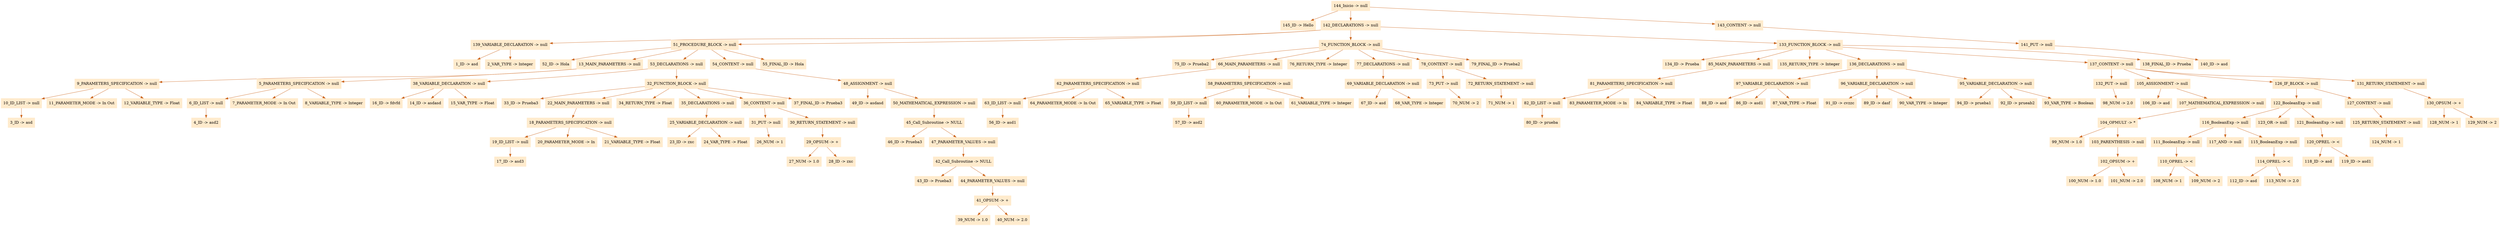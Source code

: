 digraph G {node[shape=box, style=filled, color=blanchedalmond]; edge[color=chocolate3];rankdir=UD 

"144_Inicio -> null"->"145_ID -> Hello"
"144_Inicio -> null"->"142_DECLARATIONS -> null"
"142_DECLARATIONS -> null"->"139_VARIABLE_DECLARATION -> null"
"139_VARIABLE_DECLARATION -> null"->"1_ID -> asd"
"139_VARIABLE_DECLARATION -> null"->"2_VAR_TYPE -> Integer"
"142_DECLARATIONS -> null"->"51_PROCEDURE_BLOCK -> null"
"51_PROCEDURE_BLOCK -> null"->"52_ID -> Hola"
"51_PROCEDURE_BLOCK -> null"->"13_MAIN_PARAMETERS -> null"
"13_MAIN_PARAMETERS -> null"->"9_PARAMETERS_SPECIFICATION -> null"
"9_PARAMETERS_SPECIFICATION -> null"->"10_ID_LIST -> null"
"10_ID_LIST -> null"->"3_ID -> asd"
"9_PARAMETERS_SPECIFICATION -> null"->"11_PARAMETER_MODE -> In Out"
"9_PARAMETERS_SPECIFICATION -> null"->"12_VARIABLE_TYPE -> Float"
"13_MAIN_PARAMETERS -> null"->"5_PARAMETERS_SPECIFICATION -> null"
"5_PARAMETERS_SPECIFICATION -> null"->"6_ID_LIST -> null"
"6_ID_LIST -> null"->"4_ID -> asd2"
"5_PARAMETERS_SPECIFICATION -> null"->"7_PARAMETER_MODE -> In Out"
"5_PARAMETERS_SPECIFICATION -> null"->"8_VARIABLE_TYPE -> Integer"
"51_PROCEDURE_BLOCK -> null"->"53_DECLARATIONS -> null"
"53_DECLARATIONS -> null"->"38_VARIABLE_DECLARATION -> null"
"38_VARIABLE_DECLARATION -> null"->"16_ID -> fdvfd"
"38_VARIABLE_DECLARATION -> null"->"14_ID -> asdasd"
"38_VARIABLE_DECLARATION -> null"->"15_VAR_TYPE -> Float"
"53_DECLARATIONS -> null"->"32_FUNCTION_BLOCK -> null"
"32_FUNCTION_BLOCK -> null"->"33_ID -> Prueba3"
"32_FUNCTION_BLOCK -> null"->"22_MAIN_PARAMETERS -> null"
"22_MAIN_PARAMETERS -> null"->"18_PARAMETERS_SPECIFICATION -> null"
"18_PARAMETERS_SPECIFICATION -> null"->"19_ID_LIST -> null"
"19_ID_LIST -> null"->"17_ID -> asd3"
"18_PARAMETERS_SPECIFICATION -> null"->"20_PARAMETER_MODE -> In"
"18_PARAMETERS_SPECIFICATION -> null"->"21_VARIABLE_TYPE -> Float"
"32_FUNCTION_BLOCK -> null"->"34_RETURN_TYPE -> Float"
"32_FUNCTION_BLOCK -> null"->"35_DECLARATIONS -> null"
"35_DECLARATIONS -> null"->"25_VARIABLE_DECLARATION -> null"
"25_VARIABLE_DECLARATION -> null"->"23_ID -> zxc"
"25_VARIABLE_DECLARATION -> null"->"24_VAR_TYPE -> Float"
"32_FUNCTION_BLOCK -> null"->"36_CONTENT -> null"
"36_CONTENT -> null"->"31_PUT -> null"
"31_PUT -> null"->"26_NUM -> 1"
"36_CONTENT -> null"->"30_RETURN_STATEMENT -> null"
"30_RETURN_STATEMENT -> null"->"29_OPSUM -> +"
"29_OPSUM -> +"->"27_NUM -> 1.0"
"29_OPSUM -> +"->"28_ID -> zxc"
"32_FUNCTION_BLOCK -> null"->"37_FINAL_ID -> Prueba3"
"51_PROCEDURE_BLOCK -> null"->"54_CONTENT -> null"
"54_CONTENT -> null"->"48_ASSIGNMENT -> null"
"48_ASSIGNMENT -> null"->"49_ID -> asdasd"
"48_ASSIGNMENT -> null"->"50_MATHEMATICAL_EXPRESSION -> null"
"50_MATHEMATICAL_EXPRESSION -> null"->"45_Call_Subroutine -> NULL"
"45_Call_Subroutine -> NULL"->"46_ID -> Prueba3"
"45_Call_Subroutine -> NULL"->"47_PARAMETER_VALUES -> null"
"47_PARAMETER_VALUES -> null"->"42_Call_Subroutine -> NULL"
"42_Call_Subroutine -> NULL"->"43_ID -> Prueba3"
"42_Call_Subroutine -> NULL"->"44_PARAMETER_VALUES -> null"
"44_PARAMETER_VALUES -> null"->"41_OPSUM -> +"
"41_OPSUM -> +"->"39_NUM -> 1.0"
"41_OPSUM -> +"->"40_NUM -> 2.0"
"51_PROCEDURE_BLOCK -> null"->"55_FINAL_ID -> Hola"
"142_DECLARATIONS -> null"->"74_FUNCTION_BLOCK -> null"
"74_FUNCTION_BLOCK -> null"->"75_ID -> Prueba2"
"74_FUNCTION_BLOCK -> null"->"66_MAIN_PARAMETERS -> null"
"66_MAIN_PARAMETERS -> null"->"62_PARAMETERS_SPECIFICATION -> null"
"62_PARAMETERS_SPECIFICATION -> null"->"63_ID_LIST -> null"
"63_ID_LIST -> null"->"56_ID -> asd1"
"62_PARAMETERS_SPECIFICATION -> null"->"64_PARAMETER_MODE -> In Out"
"62_PARAMETERS_SPECIFICATION -> null"->"65_VARIABLE_TYPE -> Float"
"66_MAIN_PARAMETERS -> null"->"58_PARAMETERS_SPECIFICATION -> null"
"58_PARAMETERS_SPECIFICATION -> null"->"59_ID_LIST -> null"
"59_ID_LIST -> null"->"57_ID -> asd2"
"58_PARAMETERS_SPECIFICATION -> null"->"60_PARAMETER_MODE -> In Out"
"58_PARAMETERS_SPECIFICATION -> null"->"61_VARIABLE_TYPE -> Integer"
"74_FUNCTION_BLOCK -> null"->"76_RETURN_TYPE -> Integer"
"74_FUNCTION_BLOCK -> null"->"77_DECLARATIONS -> null"
"77_DECLARATIONS -> null"->"69_VARIABLE_DECLARATION -> null"
"69_VARIABLE_DECLARATION -> null"->"67_ID -> asd"
"69_VARIABLE_DECLARATION -> null"->"68_VAR_TYPE -> Integer"
"74_FUNCTION_BLOCK -> null"->"78_CONTENT -> null"
"78_CONTENT -> null"->"73_PUT -> null"
"73_PUT -> null"->"70_NUM -> 2"
"78_CONTENT -> null"->"72_RETURN_STATEMENT -> null"
"72_RETURN_STATEMENT -> null"->"71_NUM -> 1"
"74_FUNCTION_BLOCK -> null"->"79_FINAL_ID -> Prueba2"
"142_DECLARATIONS -> null"->"133_FUNCTION_BLOCK -> null"
"133_FUNCTION_BLOCK -> null"->"134_ID -> Prueba"
"133_FUNCTION_BLOCK -> null"->"85_MAIN_PARAMETERS -> null"
"85_MAIN_PARAMETERS -> null"->"81_PARAMETERS_SPECIFICATION -> null"
"81_PARAMETERS_SPECIFICATION -> null"->"82_ID_LIST -> null"
"82_ID_LIST -> null"->"80_ID -> prueba"
"81_PARAMETERS_SPECIFICATION -> null"->"83_PARAMETER_MODE -> In"
"81_PARAMETERS_SPECIFICATION -> null"->"84_VARIABLE_TYPE -> Float"
"133_FUNCTION_BLOCK -> null"->"135_RETURN_TYPE -> Integer"
"133_FUNCTION_BLOCK -> null"->"136_DECLARATIONS -> null"
"136_DECLARATIONS -> null"->"97_VARIABLE_DECLARATION -> null"
"97_VARIABLE_DECLARATION -> null"->"88_ID -> asd"
"97_VARIABLE_DECLARATION -> null"->"86_ID -> asd1"
"97_VARIABLE_DECLARATION -> null"->"87_VAR_TYPE -> Float"
"136_DECLARATIONS -> null"->"96_VARIABLE_DECLARATION -> null"
"96_VARIABLE_DECLARATION -> null"->"91_ID -> cvzzc"
"96_VARIABLE_DECLARATION -> null"->"89_ID -> dasf"
"96_VARIABLE_DECLARATION -> null"->"90_VAR_TYPE -> Integer"
"136_DECLARATIONS -> null"->"95_VARIABLE_DECLARATION -> null"
"95_VARIABLE_DECLARATION -> null"->"94_ID -> prueba1"
"95_VARIABLE_DECLARATION -> null"->"92_ID -> prueab2"
"95_VARIABLE_DECLARATION -> null"->"93_VAR_TYPE -> Boolean"
"133_FUNCTION_BLOCK -> null"->"137_CONTENT -> null"
"137_CONTENT -> null"->"132_PUT -> null"
"132_PUT -> null"->"98_NUM -> 2.0"
"137_CONTENT -> null"->"105_ASSIGNMENT -> null"
"105_ASSIGNMENT -> null"->"106_ID -> asd"
"105_ASSIGNMENT -> null"->"107_MATHEMATICAL_EXPRESSION -> null"
"107_MATHEMATICAL_EXPRESSION -> null"->"104_OPMULT -> *"
"104_OPMULT -> *"->"99_NUM -> 1.0"
"104_OPMULT -> *"->"103_PARENTHESIS -> null"
"103_PARENTHESIS -> null"->"102_OPSUM -> +"
"102_OPSUM -> +"->"100_NUM -> 1.0"
"102_OPSUM -> +"->"101_NUM -> 2.0"
"137_CONTENT -> null"->"126_IF_BLOCK -> null"
"126_IF_BLOCK -> null"->"122_BooleanExp -> null"
"122_BooleanExp -> null"->"116_BooleanExp -> null"
"116_BooleanExp -> null"->"111_BooleanExp -> null"
"111_BooleanExp -> null"->"110_OPREL -> <"
"110_OPREL -> <"->"108_NUM -> 1"
"110_OPREL -> <"->"109_NUM -> 2"
"116_BooleanExp -> null"->"117_AND -> null"
"116_BooleanExp -> null"->"115_BooleanExp -> null"
"115_BooleanExp -> null"->"114_OPREL -> <"
"114_OPREL -> <"->"112_ID -> asd"
"114_OPREL -> <"->"113_NUM -> 2.0"
"122_BooleanExp -> null"->"123_OR -> null"
"122_BooleanExp -> null"->"121_BooleanExp -> null"
"121_BooleanExp -> null"->"120_OPREL -> <"
"120_OPREL -> <"->"118_ID -> asd"
"120_OPREL -> <"->"119_ID -> asd1"
"126_IF_BLOCK -> null"->"127_CONTENT -> null"
"127_CONTENT -> null"->"125_RETURN_STATEMENT -> null"
"125_RETURN_STATEMENT -> null"->"124_NUM -> 1"
"137_CONTENT -> null"->"131_RETURN_STATEMENT -> null"
"131_RETURN_STATEMENT -> null"->"130_OPSUM -> +"
"130_OPSUM -> +"->"128_NUM -> 1"
"130_OPSUM -> +"->"129_NUM -> 2"
"133_FUNCTION_BLOCK -> null"->"138_FINAL_ID -> Prueba"
"144_Inicio -> null"->"143_CONTENT -> null"
"143_CONTENT -> null"->"141_PUT -> null"
"141_PUT -> null"->"140_ID -> asd"


}
